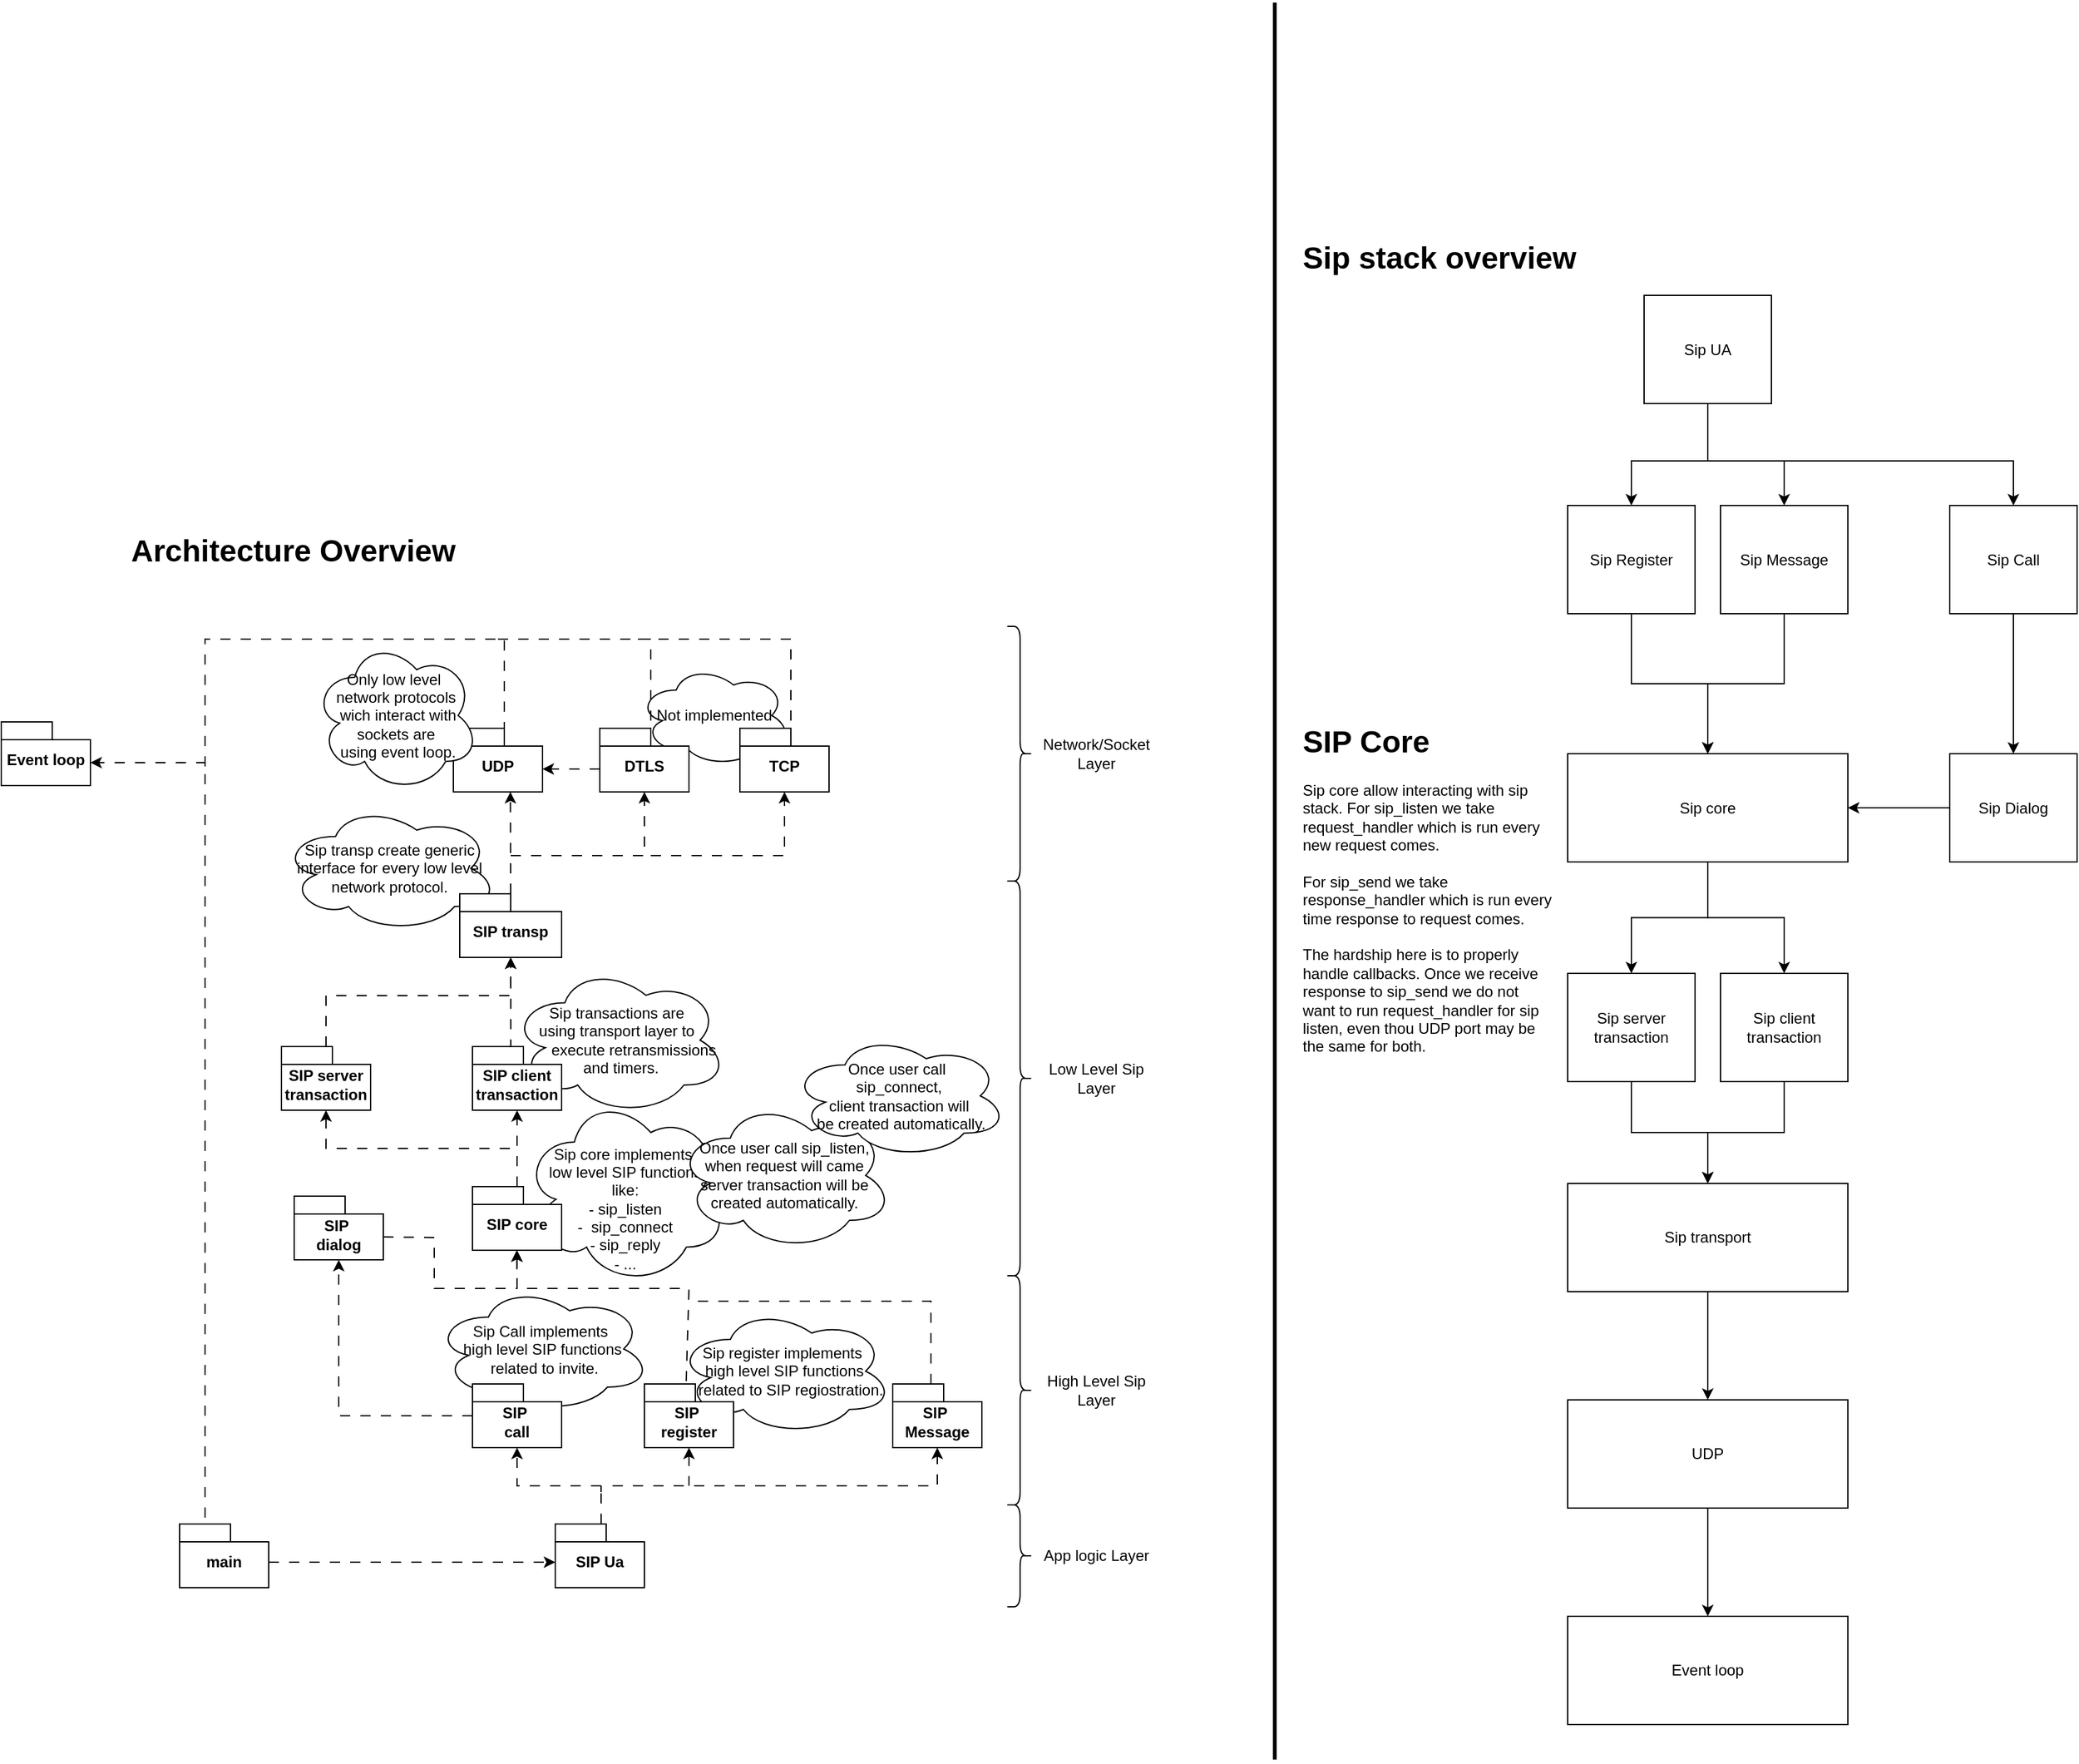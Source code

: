 <mxfile version="27.1.4" pages="3">
  <diagram id="IuXAi1eevMyLSQoJfHt3" name="Architecture overview">
    <mxGraphModel dx="1890" dy="2458" grid="1" gridSize="10" guides="1" tooltips="1" connect="1" arrows="1" fold="1" page="1" pageScale="1" pageWidth="850" pageHeight="1100" math="0" shadow="0">
      <root>
        <mxCell id="0" />
        <mxCell id="1" parent="0" />
        <mxCell id="M_k1qDdDYcXqQMeEdMVf-7" value="Sip transactions are&amp;nbsp;&lt;div&gt;using transport layer to&amp;nbsp;&lt;div&gt;&amp;nbsp; &amp;nbsp; &amp;nbsp; &amp;nbsp;execute retransmissions&lt;/div&gt;&lt;div&gt;&amp;nbsp;and timers.&lt;/div&gt;&lt;/div&gt;" style="ellipse;shape=cloud;whiteSpace=wrap;html=1;" vertex="1" parent="1">
          <mxGeometry x="80" y="196.25" width="170" height="117.5" as="geometry" />
        </mxCell>
        <mxCell id="v3j3ujz7cPLlm9doWBM3-44" value="" style="endArrow=none;html=1;rounded=0;strokeWidth=3;" parent="1" edge="1">
          <mxGeometry width="50" height="50" relative="1" as="geometry">
            <mxPoint x="680" y="820" as="sourcePoint" />
            <mxPoint x="680" y="-560" as="targetPoint" />
          </mxGeometry>
        </mxCell>
        <mxCell id="v3j3ujz7cPLlm9doWBM3-45" value="&lt;h1 style=&quot;margin-top: 0px;&quot;&gt;Sip stack overview&lt;/h1&gt;" style="text;html=1;whiteSpace=wrap;overflow=hidden;rounded=0;" parent="1" vertex="1">
          <mxGeometry x="700" y="-380" width="260" height="120" as="geometry" />
        </mxCell>
        <mxCell id="M_k1qDdDYcXqQMeEdMVf-12" value="" style="edgeStyle=orthogonalEdgeStyle;rounded=0;orthogonalLoop=1;jettySize=auto;html=1;" edge="1" parent="1" source="QLOnrKLpHwwKSTS8j1C4-2" target="QLOnrKLpHwwKSTS8j1C4-70">
          <mxGeometry relative="1" as="geometry" />
        </mxCell>
        <mxCell id="QLOnrKLpHwwKSTS8j1C4-2" value="Sip core" style="rounded=0;whiteSpace=wrap;html=1;" parent="1" vertex="1">
          <mxGeometry x="910" y="30" width="220" height="85" as="geometry" />
        </mxCell>
        <mxCell id="QLOnrKLpHwwKSTS8j1C4-7" value="" style="edgeStyle=orthogonalEdgeStyle;rounded=0;orthogonalLoop=1;jettySize=auto;html=1;" parent="1" source="QLOnrKLpHwwKSTS8j1C4-3" target="QLOnrKLpHwwKSTS8j1C4-4" edge="1">
          <mxGeometry relative="1" as="geometry" />
        </mxCell>
        <mxCell id="QLOnrKLpHwwKSTS8j1C4-3" value="Sip transport" style="rounded=0;whiteSpace=wrap;html=1;" parent="1" vertex="1">
          <mxGeometry x="910" y="367.5" width="220" height="85" as="geometry" />
        </mxCell>
        <mxCell id="QLOnrKLpHwwKSTS8j1C4-8" value="" style="edgeStyle=orthogonalEdgeStyle;rounded=0;orthogonalLoop=1;jettySize=auto;html=1;" parent="1" source="QLOnrKLpHwwKSTS8j1C4-4" target="QLOnrKLpHwwKSTS8j1C4-5" edge="1">
          <mxGeometry relative="1" as="geometry" />
        </mxCell>
        <mxCell id="QLOnrKLpHwwKSTS8j1C4-4" value="UDP" style="rounded=0;whiteSpace=wrap;html=1;" parent="1" vertex="1">
          <mxGeometry x="910" y="537.5" width="220" height="85" as="geometry" />
        </mxCell>
        <mxCell id="QLOnrKLpHwwKSTS8j1C4-5" value="Event loop" style="rounded=0;whiteSpace=wrap;html=1;" parent="1" vertex="1">
          <mxGeometry x="910" y="707.5" width="220" height="85" as="geometry" />
        </mxCell>
        <mxCell id="QLOnrKLpHwwKSTS8j1C4-14" value="" style="endArrow=none;html=1;rounded=0;dashed=1;dashPattern=8 8;strokeColor=default;align=center;verticalAlign=middle;fontFamily=Helvetica;fontSize=11;fontColor=default;labelBackgroundColor=default;startFill=0;" parent="1" edge="1">
          <mxGeometry width="50" height="50" relative="1" as="geometry">
            <mxPoint x="410" y="525" as="sourcePoint" />
            <mxPoint x="220" y="460" as="targetPoint" />
            <Array as="points">
              <mxPoint x="410" y="505" />
              <mxPoint x="410" y="460" />
            </Array>
          </mxGeometry>
        </mxCell>
        <mxCell id="QLOnrKLpHwwKSTS8j1C4-15" value="Not implemented" style="ellipse;shape=cloud;whiteSpace=wrap;html=1;" parent="1" vertex="1">
          <mxGeometry x="180" y="-40" width="120" height="80" as="geometry" />
        </mxCell>
        <mxCell id="QLOnrKLpHwwKSTS8j1C4-16" value="Sip transp create generic interface for every low level network protocol&lt;span style=&quot;background-color: transparent; color: light-dark(rgb(0, 0, 0), rgb(255, 255, 255));&quot;&gt;.&lt;/span&gt;" style="ellipse;shape=cloud;whiteSpace=wrap;html=1;" parent="1" vertex="1">
          <mxGeometry x="-100" y="70" width="170" height="100" as="geometry" />
        </mxCell>
        <mxCell id="QLOnrKLpHwwKSTS8j1C4-17" value="Sip Call implements&amp;nbsp;&lt;div&gt;high level SIP functions&lt;/div&gt;&lt;div&gt;&amp;nbsp;related to invite.&lt;/div&gt;" style="ellipse;shape=cloud;whiteSpace=wrap;html=1;" parent="1" vertex="1">
          <mxGeometry x="20" y="447.5" width="170" height="100" as="geometry" />
        </mxCell>
        <mxCell id="QLOnrKLpHwwKSTS8j1C4-18" value="&lt;div&gt;&lt;br&gt;&lt;/div&gt;&lt;div&gt;&lt;br&gt;&lt;/div&gt;Sip core implements&amp;nbsp;&lt;div&gt;low level SIP functions&lt;/div&gt;&lt;div&gt;&amp;nbsp;like:&amp;nbsp;&lt;/div&gt;&lt;div&gt;- sip_listen&lt;/div&gt;&lt;div&gt;-&amp;nbsp; sip_connect&lt;/div&gt;&lt;div&gt;- sip_reply&lt;/div&gt;&lt;div&gt;- ...&lt;/div&gt;" style="ellipse;shape=cloud;whiteSpace=wrap;html=1;" parent="1" vertex="1">
          <mxGeometry x="90" y="297.5" width="160" height="150" as="geometry" />
        </mxCell>
        <mxCell id="QLOnrKLpHwwKSTS8j1C4-19" value="TCP" style="shape=folder;fontStyle=1;spacingTop=10;tabWidth=40;tabHeight=14;tabPosition=left;html=1;whiteSpace=wrap;" parent="1" vertex="1">
          <mxGeometry x="260" y="10" width="70" height="50" as="geometry" />
        </mxCell>
        <mxCell id="QLOnrKLpHwwKSTS8j1C4-20" value="&lt;h1 style=&quot;margin-top: 0px;&quot;&gt;Architecture Overview&lt;/h1&gt;" style="text;html=1;whiteSpace=wrap;overflow=hidden;rounded=0;" parent="1" vertex="1">
          <mxGeometry x="-220" y="-150" width="260" height="120" as="geometry" />
        </mxCell>
        <mxCell id="QLOnrKLpHwwKSTS8j1C4-21" value="UDP" style="shape=folder;fontStyle=1;spacingTop=10;tabWidth=40;tabHeight=14;tabPosition=left;html=1;whiteSpace=wrap;" parent="1" vertex="1">
          <mxGeometry x="35" y="10" width="70" height="50" as="geometry" />
        </mxCell>
        <mxCell id="M_k1qDdDYcXqQMeEdMVf-3" value="" style="edgeStyle=orthogonalEdgeStyle;rounded=0;orthogonalLoop=1;jettySize=auto;html=1;dashed=1;dashPattern=8 8;strokeColor=default;align=center;verticalAlign=middle;fontFamily=Helvetica;fontSize=11;fontColor=default;labelBackgroundColor=default;endArrow=classic;" edge="1" parent="1" source="QLOnrKLpHwwKSTS8j1C4-22" target="M_k1qDdDYcXqQMeEdMVf-2">
          <mxGeometry relative="1" as="geometry" />
        </mxCell>
        <mxCell id="QLOnrKLpHwwKSTS8j1C4-22" value="SIP core" style="shape=folder;fontStyle=1;spacingTop=10;tabWidth=40;tabHeight=14;tabPosition=left;html=1;whiteSpace=wrap;" parent="1" vertex="1">
          <mxGeometry x="50" y="370" width="70" height="50" as="geometry" />
        </mxCell>
        <mxCell id="QLOnrKLpHwwKSTS8j1C4-23" value="SIP transp" style="shape=folder;fontStyle=1;spacingTop=10;tabWidth=40;tabHeight=14;tabPosition=left;html=1;whiteSpace=wrap;" parent="1" vertex="1">
          <mxGeometry x="40" y="140" width="80" height="50" as="geometry" />
        </mxCell>
        <mxCell id="QLOnrKLpHwwKSTS8j1C4-24" value="DTLS" style="shape=folder;fontStyle=1;spacingTop=10;tabWidth=40;tabHeight=14;tabPosition=left;html=1;whiteSpace=wrap;" parent="1" vertex="1">
          <mxGeometry x="150" y="10" width="70" height="50" as="geometry" />
        </mxCell>
        <mxCell id="QLOnrKLpHwwKSTS8j1C4-113" value="" style="edgeStyle=orthogonalEdgeStyle;rounded=0;orthogonalLoop=1;jettySize=auto;html=1;entryX=0.5;entryY=1;entryDx=0;entryDy=0;entryPerimeter=0;dashed=1;dashPattern=8 8;" parent="1" source="QLOnrKLpHwwKSTS8j1C4-25" target="QLOnrKLpHwwKSTS8j1C4-111" edge="1">
          <mxGeometry relative="1" as="geometry">
            <mxPoint x="-65" y="550" as="targetPoint" />
          </mxGeometry>
        </mxCell>
        <mxCell id="QLOnrKLpHwwKSTS8j1C4-25" value="SIP&amp;nbsp;&lt;div&gt;call&lt;/div&gt;" style="shape=folder;fontStyle=1;spacingTop=10;tabWidth=40;tabHeight=14;tabPosition=left;html=1;whiteSpace=wrap;" parent="1" vertex="1">
          <mxGeometry x="50" y="525" width="70" height="50" as="geometry" />
        </mxCell>
        <mxCell id="QLOnrKLpHwwKSTS8j1C4-26" value="Event loop" style="shape=folder;fontStyle=1;spacingTop=10;tabWidth=40;tabHeight=14;tabPosition=left;html=1;whiteSpace=wrap;" parent="1" vertex="1">
          <mxGeometry x="-320" y="5" width="70" height="50" as="geometry" />
        </mxCell>
        <mxCell id="QLOnrKLpHwwKSTS8j1C4-27" value="Only low level&amp;nbsp;&lt;div&gt;network protocols&lt;/div&gt;&lt;div&gt;&amp;nbsp;wich interact with sockets are&lt;/div&gt;&lt;div&gt;&amp;nbsp;using event loop.&lt;/div&gt;" style="ellipse;shape=cloud;whiteSpace=wrap;html=1;" parent="1" vertex="1">
          <mxGeometry x="-75" y="-60" width="130" height="120" as="geometry" />
        </mxCell>
        <mxCell id="QLOnrKLpHwwKSTS8j1C4-28" value="main" style="shape=folder;fontStyle=1;spacingTop=10;tabWidth=40;tabHeight=14;tabPosition=left;html=1;whiteSpace=wrap;" parent="1" vertex="1">
          <mxGeometry x="-180" y="635" width="70" height="50" as="geometry" />
        </mxCell>
        <mxCell id="QLOnrKLpHwwKSTS8j1C4-29" value="SIP Ua" style="shape=folder;fontStyle=1;spacingTop=10;tabWidth=40;tabHeight=14;tabPosition=left;html=1;whiteSpace=wrap;" parent="1" vertex="1">
          <mxGeometry x="115" y="635" width="70" height="50" as="geometry" />
        </mxCell>
        <mxCell id="QLOnrKLpHwwKSTS8j1C4-30" value="" style="endArrow=none;html=1;rounded=0;dashed=1;dashPattern=8 8;exitX=0.515;exitY=-0.002;exitDx=0;exitDy=0;exitPerimeter=0;startFill=0;" parent="1" source="QLOnrKLpHwwKSTS8j1C4-29" edge="1">
          <mxGeometry width="50" height="50" relative="1" as="geometry">
            <mxPoint x="150" y="635" as="sourcePoint" />
            <mxPoint x="151" y="600" as="targetPoint" />
            <Array as="points">
              <mxPoint x="151" y="605" />
              <mxPoint x="151" y="610" />
            </Array>
          </mxGeometry>
        </mxCell>
        <mxCell id="QLOnrKLpHwwKSTS8j1C4-31" value="" style="endArrow=classic;html=1;rounded=0;entryX=0.5;entryY=1;entryDx=0;entryDy=0;entryPerimeter=0;dashed=1;dashPattern=8 8;" parent="1" target="QLOnrKLpHwwKSTS8j1C4-25" edge="1">
          <mxGeometry width="50" height="50" relative="1" as="geometry">
            <mxPoint x="151" y="605" as="sourcePoint" />
            <mxPoint x="100.0" y="575" as="targetPoint" />
            <Array as="points">
              <mxPoint x="151.0" y="605" />
              <mxPoint x="85" y="605" />
            </Array>
          </mxGeometry>
        </mxCell>
        <mxCell id="QLOnrKLpHwwKSTS8j1C4-34" value="" style="endArrow=classic;html=1;rounded=0;entryX=0;entryY=0;entryDx=70;entryDy=32;entryPerimeter=0;dashed=1;dashPattern=8 8;strokeColor=default;align=center;verticalAlign=middle;fontFamily=Helvetica;fontSize=11;fontColor=default;labelBackgroundColor=default;" parent="1" edge="1">
          <mxGeometry width="50" height="50" relative="1" as="geometry">
            <mxPoint x="-160" y="630" as="sourcePoint" />
            <mxPoint x="-250" y="37" as="targetPoint" />
            <Array as="points">
              <mxPoint x="-160" y="37" />
            </Array>
          </mxGeometry>
        </mxCell>
        <mxCell id="QLOnrKLpHwwKSTS8j1C4-36" value="" style="endArrow=classic;html=1;rounded=0;entryX=0.568;entryY=1.008;entryDx=0;entryDy=0;entryPerimeter=0;dashed=1;dashPattern=8 8;strokeColor=default;align=center;verticalAlign=middle;fontFamily=Helvetica;fontSize=11;fontColor=default;labelBackgroundColor=default;exitX=0;exitY=0;exitDx=40;exitDy=0;exitPerimeter=0;" parent="1" edge="1" source="QLOnrKLpHwwKSTS8j1C4-23">
          <mxGeometry width="50" height="50" relative="1" as="geometry">
            <mxPoint x="80" y="160" as="sourcePoint" />
            <mxPoint x="79.76" y="60" as="targetPoint" />
          </mxGeometry>
        </mxCell>
        <mxCell id="QLOnrKLpHwwKSTS8j1C4-37" value="" style="endArrow=classic;html=1;rounded=0;entryX=0.5;entryY=1;entryDx=0;entryDy=0;entryPerimeter=0;dashed=1;dashPattern=8 8;strokeColor=default;align=center;verticalAlign=middle;fontFamily=Helvetica;fontSize=11;fontColor=default;labelBackgroundColor=default;" parent="1" target="QLOnrKLpHwwKSTS8j1C4-24" edge="1">
          <mxGeometry width="50" height="50" relative="1" as="geometry">
            <mxPoint x="80" y="110" as="sourcePoint" />
            <mxPoint x="130" y="60" as="targetPoint" />
            <Array as="points">
              <mxPoint x="185" y="110" />
            </Array>
          </mxGeometry>
        </mxCell>
        <mxCell id="QLOnrKLpHwwKSTS8j1C4-38" value="" style="endArrow=classic;html=1;rounded=0;entryX=0.5;entryY=1;entryDx=0;entryDy=0;entryPerimeter=0;dashed=1;dashPattern=8 8;strokeColor=default;align=center;verticalAlign=middle;fontFamily=Helvetica;fontSize=11;fontColor=default;labelBackgroundColor=default;" parent="1" edge="1">
          <mxGeometry width="50" height="50" relative="1" as="geometry">
            <mxPoint x="190" y="110" as="sourcePoint" />
            <mxPoint x="295" y="60" as="targetPoint" />
            <Array as="points">
              <mxPoint x="295" y="110" />
            </Array>
          </mxGeometry>
        </mxCell>
        <mxCell id="QLOnrKLpHwwKSTS8j1C4-39" value="" style="endArrow=none;html=1;rounded=0;entryX=0;entryY=0;entryDx=40;entryDy=0;entryPerimeter=0;dashed=1;dashPattern=8 8;strokeColor=default;align=center;verticalAlign=middle;fontFamily=Helvetica;fontSize=11;fontColor=default;labelBackgroundColor=default;startFill=0;" parent="1" target="QLOnrKLpHwwKSTS8j1C4-21" edge="1">
          <mxGeometry width="50" height="50" relative="1" as="geometry">
            <mxPoint x="-160" y="40" as="sourcePoint" />
            <mxPoint x="-110" y="430" as="targetPoint" />
            <Array as="points">
              <mxPoint x="-160" y="-60" />
              <mxPoint x="75" y="-60" />
            </Array>
          </mxGeometry>
        </mxCell>
        <mxCell id="QLOnrKLpHwwKSTS8j1C4-40" value="" style="endArrow=none;html=1;rounded=0;entryX=0;entryY=0;entryDx=40;entryDy=0;entryPerimeter=0;dashed=1;dashPattern=8 8;strokeColor=default;align=center;verticalAlign=middle;fontFamily=Helvetica;fontSize=11;fontColor=default;labelBackgroundColor=default;startFill=0;" parent="1" target="QLOnrKLpHwwKSTS8j1C4-24" edge="1">
          <mxGeometry width="50" height="50" relative="1" as="geometry">
            <mxPoint x="70" y="-60" as="sourcePoint" />
            <mxPoint x="160" as="targetPoint" />
            <Array as="points">
              <mxPoint x="190" y="-60" />
            </Array>
          </mxGeometry>
        </mxCell>
        <mxCell id="QLOnrKLpHwwKSTS8j1C4-41" value="" style="endArrow=none;html=1;rounded=0;entryX=0;entryY=0;entryDx=40;entryDy=0;entryPerimeter=0;dashed=1;dashPattern=8 8;strokeColor=default;align=center;verticalAlign=middle;fontFamily=Helvetica;fontSize=11;fontColor=default;labelBackgroundColor=default;startFill=0;" parent="1" edge="1">
          <mxGeometry width="50" height="50" relative="1" as="geometry">
            <mxPoint x="180" y="-60" as="sourcePoint" />
            <mxPoint x="300" y="10" as="targetPoint" />
            <Array as="points">
              <mxPoint x="300" y="-60" />
            </Array>
          </mxGeometry>
        </mxCell>
        <mxCell id="QLOnrKLpHwwKSTS8j1C4-42" value="" style="endArrow=classic;html=1;rounded=0;dashed=1;dashPattern=8 8;strokeColor=default;align=center;verticalAlign=middle;fontFamily=Helvetica;fontSize=11;fontColor=default;labelBackgroundColor=default;" parent="1" edge="1">
          <mxGeometry width="50" height="50" relative="1" as="geometry">
            <mxPoint x="-110" y="665" as="sourcePoint" />
            <mxPoint x="115" y="665" as="targetPoint" />
          </mxGeometry>
        </mxCell>
        <mxCell id="QLOnrKLpHwwKSTS8j1C4-43" value="" style="endArrow=classic;html=1;rounded=0;entryX=0;entryY=0;entryDx=70;entryDy=32;entryPerimeter=0;exitX=0;exitY=0;exitDx=0;exitDy=32;exitPerimeter=0;dashed=1;dashPattern=8 8;strokeColor=default;align=center;verticalAlign=middle;fontFamily=Helvetica;fontSize=11;fontColor=default;labelBackgroundColor=default;" parent="1" source="QLOnrKLpHwwKSTS8j1C4-24" target="QLOnrKLpHwwKSTS8j1C4-21" edge="1">
          <mxGeometry width="50" height="50" relative="1" as="geometry">
            <mxPoint x="150" y="40" as="sourcePoint" />
            <mxPoint x="200" y="-10" as="targetPoint" />
          </mxGeometry>
        </mxCell>
        <mxCell id="QLOnrKLpHwwKSTS8j1C4-52" value="SIP&amp;nbsp;&lt;div&gt;Message&lt;/div&gt;" style="shape=folder;fontStyle=1;spacingTop=10;tabWidth=40;tabHeight=14;tabPosition=left;html=1;whiteSpace=wrap;" parent="1" vertex="1">
          <mxGeometry x="380" y="525" width="70" height="50" as="geometry" />
        </mxCell>
        <mxCell id="QLOnrKLpHwwKSTS8j1C4-53" value="" style="endArrow=classic;html=1;rounded=0;entryX=0.5;entryY=1;entryDx=0;entryDy=0;entryPerimeter=0;dashed=1;dashPattern=8 8;" parent="1" target="QLOnrKLpHwwKSTS8j1C4-52" edge="1">
          <mxGeometry width="50" height="50" relative="1" as="geometry">
            <mxPoint x="160" y="605" as="sourcePoint" />
            <mxPoint x="200" y="575" as="targetPoint" />
            <Array as="points">
              <mxPoint x="415" y="605" />
            </Array>
          </mxGeometry>
        </mxCell>
        <mxCell id="QLOnrKLpHwwKSTS8j1C4-54" value="Sip register implements&amp;nbsp;&lt;div&gt;high level SIP functions&lt;/div&gt;&lt;div&gt;&amp;nbsp; &amp;nbsp;related to SIP regiostration.&lt;/div&gt;" style="ellipse;shape=cloud;whiteSpace=wrap;html=1;" parent="1" vertex="1">
          <mxGeometry x="210" y="465" width="170" height="100" as="geometry" />
        </mxCell>
        <mxCell id="QLOnrKLpHwwKSTS8j1C4-114" value="" style="edgeStyle=orthogonalEdgeStyle;rounded=0;orthogonalLoop=1;jettySize=auto;html=1;endArrow=none;startFill=1;dashed=1;dashPattern=8 8;startArrow=classic;" parent="1" source="QLOnrKLpHwwKSTS8j1C4-55" edge="1">
          <mxGeometry relative="1" as="geometry">
            <mxPoint x="220" y="605" as="targetPoint" />
          </mxGeometry>
        </mxCell>
        <mxCell id="QLOnrKLpHwwKSTS8j1C4-55" value="SIP&amp;nbsp;&lt;div&gt;register&lt;/div&gt;" style="shape=folder;fontStyle=1;spacingTop=10;tabWidth=40;tabHeight=14;tabPosition=left;html=1;whiteSpace=wrap;" parent="1" vertex="1">
          <mxGeometry x="185" y="525" width="70" height="50" as="geometry" />
        </mxCell>
        <mxCell id="QLOnrKLpHwwKSTS8j1C4-60" value="" style="endArrow=classic;html=1;rounded=0;dashed=1;dashPattern=8 8;strokeColor=default;align=center;verticalAlign=middle;fontFamily=Helvetica;fontSize=11;fontColor=default;labelBackgroundColor=default;exitX=0.469;exitY=-0.044;exitDx=0;exitDy=0;exitPerimeter=0;entryX=0.5;entryY=1;entryDx=0;entryDy=0;entryPerimeter=0;" parent="1" source="QLOnrKLpHwwKSTS8j1C4-55" target="QLOnrKLpHwwKSTS8j1C4-22" edge="1">
          <mxGeometry width="50" height="50" relative="1" as="geometry">
            <mxPoint x="204.71" y="499" as="sourcePoint" />
            <mxPoint x="217.81" y="419.35" as="targetPoint" />
            <Array as="points">
              <mxPoint x="220" y="450" />
              <mxPoint x="85" y="450" />
            </Array>
          </mxGeometry>
        </mxCell>
        <mxCell id="QLOnrKLpHwwKSTS8j1C4-63" value="" style="endArrow=classic;html=1;rounded=0;dashed=1;dashPattern=8 8;strokeColor=default;align=center;verticalAlign=middle;fontFamily=Helvetica;fontSize=11;fontColor=default;labelBackgroundColor=default;exitX=0;exitY=0;exitDx=70;exitDy=32;exitPerimeter=0;entryX=0.431;entryY=1.016;entryDx=0;entryDy=0;entryPerimeter=0;" parent="1" source="QLOnrKLpHwwKSTS8j1C4-111" edge="1">
          <mxGeometry width="50" height="50" relative="1" as="geometry">
            <mxPoint x="84.76" y="524" as="sourcePoint" />
            <mxPoint x="84.76" y="420" as="targetPoint" />
            <Array as="points">
              <mxPoint x="20" y="410" />
              <mxPoint x="20" y="450" />
              <mxPoint x="85" y="450" />
            </Array>
          </mxGeometry>
        </mxCell>
        <mxCell id="QLOnrKLpHwwKSTS8j1C4-64" value="" style="group" parent="1" vertex="1" connectable="0">
          <mxGeometry x="470" y="-70" width="120" height="200" as="geometry" />
        </mxCell>
        <mxCell id="QLOnrKLpHwwKSTS8j1C4-44" value="" style="shape=curlyBracket;whiteSpace=wrap;html=1;rounded=1;flipH=1;labelPosition=right;verticalLabelPosition=middle;align=left;verticalAlign=middle;" parent="QLOnrKLpHwwKSTS8j1C4-64" vertex="1">
          <mxGeometry width="20" height="200" as="geometry" />
        </mxCell>
        <mxCell id="QLOnrKLpHwwKSTS8j1C4-45" value="Network/Socket Layer" style="text;html=1;align=center;verticalAlign=middle;whiteSpace=wrap;rounded=0;" parent="QLOnrKLpHwwKSTS8j1C4-64" vertex="1">
          <mxGeometry x="20" y="85" width="100" height="30" as="geometry" />
        </mxCell>
        <mxCell id="QLOnrKLpHwwKSTS8j1C4-65" value="" style="group" parent="1" vertex="1" connectable="0">
          <mxGeometry x="470" y="130" width="120" height="310" as="geometry" />
        </mxCell>
        <mxCell id="QLOnrKLpHwwKSTS8j1C4-46" value="" style="shape=curlyBracket;whiteSpace=wrap;html=1;rounded=1;flipH=1;labelPosition=right;verticalLabelPosition=middle;align=left;verticalAlign=middle;" parent="QLOnrKLpHwwKSTS8j1C4-65" vertex="1">
          <mxGeometry width="20" height="310" as="geometry" />
        </mxCell>
        <mxCell id="QLOnrKLpHwwKSTS8j1C4-47" value="Low Level Sip Layer" style="text;html=1;align=center;verticalAlign=middle;whiteSpace=wrap;rounded=0;" parent="QLOnrKLpHwwKSTS8j1C4-65" vertex="1">
          <mxGeometry x="20" y="136.4" width="100" height="37.2" as="geometry" />
        </mxCell>
        <mxCell id="QLOnrKLpHwwKSTS8j1C4-66" value="" style="group" parent="1" vertex="1" connectable="0">
          <mxGeometry x="470" y="440" width="120" height="180" as="geometry" />
        </mxCell>
        <mxCell id="QLOnrKLpHwwKSTS8j1C4-48" value="" style="shape=curlyBracket;whiteSpace=wrap;html=1;rounded=1;flipH=1;labelPosition=right;verticalLabelPosition=middle;align=left;verticalAlign=middle;" parent="QLOnrKLpHwwKSTS8j1C4-66" vertex="1">
          <mxGeometry width="20" height="180" as="geometry" />
        </mxCell>
        <mxCell id="QLOnrKLpHwwKSTS8j1C4-49" value="High Level Sip Layer" style="text;html=1;align=center;verticalAlign=middle;whiteSpace=wrap;rounded=0;" parent="QLOnrKLpHwwKSTS8j1C4-66" vertex="1">
          <mxGeometry x="20" y="72" width="100" height="36" as="geometry" />
        </mxCell>
        <mxCell id="QLOnrKLpHwwKSTS8j1C4-67" value="" style="group" parent="1" vertex="1" connectable="0">
          <mxGeometry x="470" y="620" width="120" height="80" as="geometry" />
        </mxCell>
        <mxCell id="QLOnrKLpHwwKSTS8j1C4-50" value="" style="shape=curlyBracket;whiteSpace=wrap;html=1;rounded=1;flipH=1;labelPosition=right;verticalLabelPosition=middle;align=left;verticalAlign=middle;" parent="QLOnrKLpHwwKSTS8j1C4-67" vertex="1">
          <mxGeometry width="20" height="80" as="geometry" />
        </mxCell>
        <mxCell id="QLOnrKLpHwwKSTS8j1C4-51" value="App logic Layer" style="text;html=1;align=center;verticalAlign=middle;whiteSpace=wrap;rounded=0;" parent="QLOnrKLpHwwKSTS8j1C4-67" vertex="1">
          <mxGeometry x="20" y="25" width="100" height="30" as="geometry" />
        </mxCell>
        <mxCell id="M_k1qDdDYcXqQMeEdMVf-13" value="" style="edgeStyle=orthogonalEdgeStyle;rounded=0;orthogonalLoop=1;jettySize=auto;html=1;" edge="1" parent="1" source="QLOnrKLpHwwKSTS8j1C4-69" target="QLOnrKLpHwwKSTS8j1C4-3">
          <mxGeometry relative="1" as="geometry" />
        </mxCell>
        <mxCell id="M_k1qDdDYcXqQMeEdMVf-15" value="" style="edgeStyle=orthogonalEdgeStyle;rounded=0;orthogonalLoop=1;jettySize=auto;html=1;endArrow=none;startFill=1;startArrow=classic;" edge="1" parent="1" source="QLOnrKLpHwwKSTS8j1C4-69" target="QLOnrKLpHwwKSTS8j1C4-2">
          <mxGeometry relative="1" as="geometry" />
        </mxCell>
        <mxCell id="QLOnrKLpHwwKSTS8j1C4-69" value="Sip server transaction" style="rounded=0;whiteSpace=wrap;html=1;" parent="1" vertex="1">
          <mxGeometry x="910" y="202.5" width="100" height="85" as="geometry" />
        </mxCell>
        <mxCell id="M_k1qDdDYcXqQMeEdMVf-14" value="" style="edgeStyle=orthogonalEdgeStyle;rounded=0;orthogonalLoop=1;jettySize=auto;html=1;" edge="1" parent="1" source="QLOnrKLpHwwKSTS8j1C4-70" target="QLOnrKLpHwwKSTS8j1C4-3">
          <mxGeometry relative="1" as="geometry" />
        </mxCell>
        <mxCell id="QLOnrKLpHwwKSTS8j1C4-70" value="Sip client transaction" style="rounded=0;whiteSpace=wrap;html=1;" parent="1" vertex="1">
          <mxGeometry x="1030" y="202.5" width="100" height="85" as="geometry" />
        </mxCell>
        <mxCell id="M_k1qDdDYcXqQMeEdMVf-17" value="" style="edgeStyle=orthogonalEdgeStyle;rounded=0;orthogonalLoop=1;jettySize=auto;html=1;" edge="1" parent="1" source="QLOnrKLpHwwKSTS8j1C4-73" target="QLOnrKLpHwwKSTS8j1C4-2">
          <mxGeometry relative="1" as="geometry" />
        </mxCell>
        <mxCell id="QLOnrKLpHwwKSTS8j1C4-73" value="Sip Dialog" style="rounded=0;whiteSpace=wrap;html=1;" parent="1" vertex="1">
          <mxGeometry x="1210" y="30" width="100" height="85" as="geometry" />
        </mxCell>
        <mxCell id="M_k1qDdDYcXqQMeEdMVf-11" value="" style="edgeStyle=orthogonalEdgeStyle;rounded=0;orthogonalLoop=1;jettySize=auto;html=1;" edge="1" parent="1" source="QLOnrKLpHwwKSTS8j1C4-81" target="QLOnrKLpHwwKSTS8j1C4-2">
          <mxGeometry relative="1" as="geometry" />
        </mxCell>
        <mxCell id="M_k1qDdDYcXqQMeEdMVf-19" value="" style="edgeStyle=orthogonalEdgeStyle;rounded=0;orthogonalLoop=1;jettySize=auto;html=1;startArrow=classic;startFill=1;endArrow=none;" edge="1" parent="1" source="QLOnrKLpHwwKSTS8j1C4-81" target="QLOnrKLpHwwKSTS8j1C4-93">
          <mxGeometry relative="1" as="geometry">
            <Array as="points">
              <mxPoint x="960" y="-200" />
              <mxPoint x="1020" y="-200" />
            </Array>
          </mxGeometry>
        </mxCell>
        <mxCell id="QLOnrKLpHwwKSTS8j1C4-81" value="Sip Register" style="rounded=0;whiteSpace=wrap;html=1;" parent="1" vertex="1">
          <mxGeometry x="910" y="-165" width="100" height="85" as="geometry" />
        </mxCell>
        <mxCell id="M_k1qDdDYcXqQMeEdMVf-10" value="" style="edgeStyle=orthogonalEdgeStyle;rounded=0;orthogonalLoop=1;jettySize=auto;html=1;" edge="1" parent="1" source="QLOnrKLpHwwKSTS8j1C4-82" target="QLOnrKLpHwwKSTS8j1C4-2">
          <mxGeometry relative="1" as="geometry" />
        </mxCell>
        <mxCell id="QLOnrKLpHwwKSTS8j1C4-82" value="Sip Message" style="rounded=0;whiteSpace=wrap;html=1;" parent="1" vertex="1">
          <mxGeometry x="1030" y="-165" width="100" height="85" as="geometry" />
        </mxCell>
        <mxCell id="M_k1qDdDYcXqQMeEdMVf-18" value="" style="edgeStyle=orthogonalEdgeStyle;rounded=0;orthogonalLoop=1;jettySize=auto;html=1;" edge="1" parent="1" source="QLOnrKLpHwwKSTS8j1C4-93" target="QLOnrKLpHwwKSTS8j1C4-82">
          <mxGeometry relative="1" as="geometry">
            <Array as="points">
              <mxPoint x="1020" y="-200" />
              <mxPoint x="1080" y="-200" />
            </Array>
          </mxGeometry>
        </mxCell>
        <mxCell id="QLOnrKLpHwwKSTS8j1C4-93" value="Sip UA" style="rounded=0;whiteSpace=wrap;html=1;" parent="1" vertex="1">
          <mxGeometry x="970" y="-330" width="100" height="85" as="geometry" />
        </mxCell>
        <mxCell id="M_k1qDdDYcXqQMeEdMVf-16" value="" style="edgeStyle=orthogonalEdgeStyle;rounded=0;orthogonalLoop=1;jettySize=auto;html=1;" edge="1" parent="1" source="QLOnrKLpHwwKSTS8j1C4-104" target="QLOnrKLpHwwKSTS8j1C4-73">
          <mxGeometry relative="1" as="geometry" />
        </mxCell>
        <mxCell id="QLOnrKLpHwwKSTS8j1C4-104" value="Sip Call" style="rounded=0;whiteSpace=wrap;html=1;" parent="1" vertex="1">
          <mxGeometry x="1210" y="-165" width="100" height="85" as="geometry" />
        </mxCell>
        <mxCell id="QLOnrKLpHwwKSTS8j1C4-111" value="SIP&amp;nbsp;&lt;div&gt;dialog&lt;/div&gt;" style="shape=folder;fontStyle=1;spacingTop=10;tabWidth=40;tabHeight=14;tabPosition=left;html=1;whiteSpace=wrap;" parent="1" vertex="1">
          <mxGeometry x="-90" y="377.5" width="70" height="50" as="geometry" />
        </mxCell>
        <mxCell id="M_k1qDdDYcXqQMeEdMVf-4" value="" style="edgeStyle=orthogonalEdgeStyle;rounded=0;orthogonalLoop=1;jettySize=auto;html=1;endArrow=none;startFill=1;startArrow=classic;dashed=1;dashPattern=8 8;strokeColor=default;align=center;verticalAlign=middle;fontFamily=Helvetica;fontSize=11;fontColor=default;labelBackgroundColor=default;" edge="1" parent="1" source="M_k1qDdDYcXqQMeEdMVf-1">
          <mxGeometry relative="1" as="geometry">
            <mxPoint x="85" y="340" as="targetPoint" />
            <Array as="points">
              <mxPoint x="-65" y="340" />
              <mxPoint x="85" y="340" />
            </Array>
          </mxGeometry>
        </mxCell>
        <mxCell id="M_k1qDdDYcXqQMeEdMVf-5" value="" style="edgeStyle=orthogonalEdgeStyle;rounded=0;orthogonalLoop=1;jettySize=auto;html=1;entryX=0.5;entryY=1;entryDx=0;entryDy=0;entryPerimeter=0;dashed=1;dashPattern=8 8;strokeColor=default;align=center;verticalAlign=middle;fontFamily=Helvetica;fontSize=11;fontColor=default;labelBackgroundColor=default;endArrow=classic;" edge="1" parent="1" source="M_k1qDdDYcXqQMeEdMVf-1" target="QLOnrKLpHwwKSTS8j1C4-23">
          <mxGeometry relative="1" as="geometry">
            <Array as="points">
              <mxPoint x="-65" y="220" />
              <mxPoint x="80" y="220" />
            </Array>
          </mxGeometry>
        </mxCell>
        <mxCell id="M_k1qDdDYcXqQMeEdMVf-1" value="SIP server&lt;div&gt;transaction&lt;/div&gt;" style="shape=folder;fontStyle=1;spacingTop=10;tabWidth=40;tabHeight=14;tabPosition=left;html=1;whiteSpace=wrap;" vertex="1" parent="1">
          <mxGeometry x="-100" y="260" width="70" height="50" as="geometry" />
        </mxCell>
        <mxCell id="M_k1qDdDYcXqQMeEdMVf-6" value="" style="edgeStyle=orthogonalEdgeStyle;rounded=0;orthogonalLoop=1;jettySize=auto;html=1;exitX=0.43;exitY=0.048;exitDx=0;exitDy=0;exitPerimeter=0;dashed=1;dashPattern=8 8;strokeColor=default;align=center;verticalAlign=middle;fontFamily=Helvetica;fontSize=11;fontColor=default;labelBackgroundColor=default;endArrow=classic;" edge="1" parent="1" source="M_k1qDdDYcXqQMeEdMVf-2" target="QLOnrKLpHwwKSTS8j1C4-23">
          <mxGeometry relative="1" as="geometry" />
        </mxCell>
        <mxCell id="M_k1qDdDYcXqQMeEdMVf-2" value="SIP client&lt;div&gt;transaction&lt;/div&gt;" style="shape=folder;fontStyle=1;spacingTop=10;tabWidth=40;tabHeight=14;tabPosition=left;html=1;whiteSpace=wrap;" vertex="1" parent="1">
          <mxGeometry x="50" y="260" width="70" height="50" as="geometry" />
        </mxCell>
        <mxCell id="M_k1qDdDYcXqQMeEdMVf-8" value="Once user call&amp;nbsp;&lt;span style=&quot;background-color: transparent; color: light-dark(rgb(0, 0, 0), rgb(255, 255, 255));&quot;&gt;sip_listen,&lt;/span&gt;&lt;div&gt;when request will came&lt;/div&gt;&lt;div&gt;server transaction will be created automatically.&lt;/div&gt;" style="ellipse;shape=cloud;whiteSpace=wrap;html=1;" vertex="1" parent="1">
          <mxGeometry x="210" y="302.5" width="170" height="117.5" as="geometry" />
        </mxCell>
        <mxCell id="M_k1qDdDYcXqQMeEdMVf-9" value="Once user call&amp;nbsp;&lt;div&gt;&lt;span style=&quot;background-color: transparent; color: light-dark(rgb(0, 0, 0), rgb(255, 255, 255));&quot;&gt;sip_connect,&lt;/span&gt;&lt;div&gt;&lt;span style=&quot;background-color: transparent; color: light-dark(rgb(0, 0, 0), rgb(255, 255, 255));&quot;&gt;client transaction will&lt;/span&gt;&lt;/div&gt;&lt;div&gt;&lt;span style=&quot;background-color: transparent; color: light-dark(rgb(0, 0, 0), rgb(255, 255, 255));&quot;&gt;&amp;nbsp;be created automatically.&lt;/span&gt;&lt;/div&gt;&lt;/div&gt;" style="ellipse;shape=cloud;whiteSpace=wrap;html=1;" vertex="1" parent="1">
          <mxGeometry x="300" y="250" width="170" height="97.5" as="geometry" />
        </mxCell>
        <mxCell id="M_k1qDdDYcXqQMeEdMVf-22" value="" style="endArrow=none;html=1;rounded=0;exitX=0.5;exitY=0;exitDx=0;exitDy=0;entryX=0.5;entryY=1;entryDx=0;entryDy=0;startFill=1;startArrow=classic;" edge="1" parent="1" source="QLOnrKLpHwwKSTS8j1C4-104" target="QLOnrKLpHwwKSTS8j1C4-93">
          <mxGeometry width="50" height="50" relative="1" as="geometry">
            <mxPoint x="1260" y="-190" as="sourcePoint" />
            <mxPoint x="1310" y="-240" as="targetPoint" />
            <Array as="points">
              <mxPoint x="1260" y="-200" />
              <mxPoint x="1080" y="-200" />
              <mxPoint x="1020" y="-200" />
            </Array>
          </mxGeometry>
        </mxCell>
        <mxCell id="M_k1qDdDYcXqQMeEdMVf-24" value="&lt;h1 style=&quot;margin-top: 0px;&quot;&gt;SIP Core&lt;/h1&gt;&lt;div&gt;Sip core allow interacting with sip stack. For sip_listen we take request_handler which is run every new request comes.&lt;/div&gt;&lt;div&gt;&lt;br&gt;&lt;/div&gt;&lt;div&gt;For sip_send we take response_handler which is run every time response to request comes.&lt;/div&gt;&lt;div&gt;&lt;br&gt;&lt;/div&gt;&lt;div&gt;The hardship here is to properly handle callbacks. Once we receive response to sip_send we do not want to run request_handler for sip listen, even thou UDP port may be the same for both.&lt;/div&gt;&lt;div&gt;&lt;br&gt;&lt;/div&gt;" style="text;html=1;whiteSpace=wrap;overflow=hidden;rounded=0;" vertex="1" parent="1">
          <mxGeometry x="700" width="200" height="294" as="geometry" />
        </mxCell>
      </root>
    </mxGraphModel>
  </diagram>
  <diagram name="Event loop" id="DYS4X43bdyaeCCeUCE0n">
    <mxGraphModel dx="1248" dy="2730" grid="1" gridSize="10" guides="1" tooltips="1" connect="1" arrows="1" fold="1" page="1" pageScale="1" pageWidth="850" pageHeight="1100" math="0" shadow="0">
      <root>
        <mxCell id="0" />
        <mxCell id="1" parent="0" />
        <mxCell id="8oikypdOr_yC_xlXZbeG-5" value="" style="endArrow=classic;html=1;rounded=0;curved=1;" parent="1" edge="1">
          <mxGeometry width="50" height="50" relative="1" as="geometry">
            <mxPoint x="150" y="-70" as="sourcePoint" />
            <mxPoint x="170" y="30" as="targetPoint" />
            <Array as="points">
              <mxPoint x="170" y="-10" />
              <mxPoint x="210" y="40" />
              <mxPoint x="360" y="50" />
              <mxPoint x="420" y="-10" />
              <mxPoint x="440" y="-100" />
              <mxPoint x="380" y="-180" />
              <mxPoint x="210" y="-170" />
              <mxPoint x="90" y="-110" />
            </Array>
          </mxGeometry>
        </mxCell>
        <mxCell id="8oikypdOr_yC_xlXZbeG-6" value="&lt;font style=&quot;font-size: 26px;&quot;&gt;Event Loop&lt;/font&gt;" style="text;html=1;align=center;verticalAlign=middle;whiteSpace=wrap;rounded=0;" parent="1" vertex="1">
          <mxGeometry x="170" y="-110" width="200" height="60" as="geometry" />
        </mxCell>
        <mxCell id="8oikypdOr_yC_xlXZbeG-7" value="&lt;h1 style=&quot;margin-top: 0px;&quot;&gt;Main axis of the project is Event Loop.&lt;/h1&gt;&lt;p&gt;&lt;br&gt;&lt;/p&gt;" style="text;html=1;whiteSpace=wrap;overflow=hidden;rounded=0;" parent="1" vertex="1">
          <mxGeometry x="40" y="-310" width="180" height="100" as="geometry" />
        </mxCell>
        <mxCell id="8oikypdOr_yC_xlXZbeG-9" value="TimerEvent" style="swimlane;fontStyle=0;childLayout=stackLayout;horizontal=1;startSize=30;horizontalStack=0;resizeParent=1;resizeParentMax=0;resizeLast=0;collapsible=1;marginBottom=0;whiteSpace=wrap;html=1;" parent="1" vertex="1">
          <mxGeometry x="100" y="80" width="140" height="110" as="geometry" />
        </mxCell>
        <mxCell id="8oikypdOr_yC_xlXZbeG-10" value="Allow interacting with Ua from the same machine" style="text;strokeColor=none;fillColor=none;align=left;verticalAlign=middle;spacingLeft=4;spacingRight=4;overflow=hidden;points=[[0,0.5],[1,0.5]];portConstraint=eastwest;rotatable=0;whiteSpace=wrap;html=1;" parent="8oikypdOr_yC_xlXZbeG-9" vertex="1">
          <mxGeometry y="30" width="140" height="50" as="geometry" />
        </mxCell>
        <mxCell id="8oikypdOr_yC_xlXZbeG-11" value="Uses linux timerfd" style="text;strokeColor=none;fillColor=none;align=left;verticalAlign=middle;spacingLeft=4;spacingRight=4;overflow=hidden;points=[[0,0.5],[1,0.5]];portConstraint=eastwest;rotatable=0;whiteSpace=wrap;html=1;" parent="8oikypdOr_yC_xlXZbeG-9" vertex="1">
          <mxGeometry y="80" width="140" height="30" as="geometry" />
        </mxCell>
        <mxCell id="8oikypdOr_yC_xlXZbeG-17" value="SocketEvent" style="swimlane;fontStyle=0;childLayout=stackLayout;horizontal=1;startSize=30;horizontalStack=0;resizeParent=1;resizeParentMax=0;resizeLast=0;collapsible=1;marginBottom=0;whiteSpace=wrap;html=1;" parent="1" vertex="1">
          <mxGeometry x="400" y="80" width="140" height="110" as="geometry" />
        </mxCell>
        <mxCell id="8oikypdOr_yC_xlXZbeG-18" value="Allow interacting with Ua from another machine" style="text;strokeColor=none;fillColor=none;align=left;verticalAlign=middle;spacingLeft=4;spacingRight=4;overflow=hidden;points=[[0,0.5],[1,0.5]];portConstraint=eastwest;rotatable=0;whiteSpace=wrap;html=1;" parent="8oikypdOr_yC_xlXZbeG-17" vertex="1">
          <mxGeometry y="30" width="140" height="50" as="geometry" />
        </mxCell>
        <mxCell id="8oikypdOr_yC_xlXZbeG-19" value="Uses bsd sockets" style="text;strokeColor=none;fillColor=none;align=left;verticalAlign=middle;spacingLeft=4;spacingRight=4;overflow=hidden;points=[[0,0.5],[1,0.5]];portConstraint=eastwest;rotatable=0;whiteSpace=wrap;html=1;" parent="8oikypdOr_yC_xlXZbeG-17" vertex="1">
          <mxGeometry y="80" width="140" height="30" as="geometry" />
        </mxCell>
        <mxCell id="8oikypdOr_yC_xlXZbeG-22" value="" style="endArrow=none;html=1;rounded=0;" parent="1" edge="1">
          <mxGeometry width="50" height="50" relative="1" as="geometry">
            <mxPoint x="30" y="220" as="sourcePoint" />
            <mxPoint x="590" y="220" as="targetPoint" />
          </mxGeometry>
        </mxCell>
        <mxCell id="awC3xR5aF0oG_H9M2n87-1" value="Receive data from another machine" style="text;html=1;align=center;verticalAlign=middle;whiteSpace=wrap;rounded=0;fontSize=17;" parent="1" vertex="1">
          <mxGeometry x="30" y="230" width="140" height="30" as="geometry" />
        </mxCell>
        <mxCell id="awC3xR5aF0oG_H9M2n87-9" value="" style="edgeStyle=orthogonalEdgeStyle;rounded=0;orthogonalLoop=1;jettySize=auto;html=1;" parent="1" source="awC3xR5aF0oG_H9M2n87-4" target="awC3xR5aF0oG_H9M2n87-5" edge="1">
          <mxGeometry relative="1" as="geometry" />
        </mxCell>
        <mxCell id="awC3xR5aF0oG_H9M2n87-4" value="Other machine wants to send us data" style="ellipse;whiteSpace=wrap;html=1;" parent="1" vertex="1">
          <mxGeometry x="220" y="270" width="120" height="80" as="geometry" />
        </mxCell>
        <mxCell id="awC3xR5aF0oG_H9M2n87-10" value="" style="edgeStyle=orthogonalEdgeStyle;rounded=0;orthogonalLoop=1;jettySize=auto;html=1;" parent="1" source="awC3xR5aF0oG_H9M2n87-5" target="awC3xR5aF0oG_H9M2n87-7" edge="1">
          <mxGeometry relative="1" as="geometry" />
        </mxCell>
        <mxCell id="awC3xR5aF0oG_H9M2n87-5" value="Event loop wakes up" style="rounded=1;whiteSpace=wrap;html=1;" parent="1" vertex="1">
          <mxGeometry x="220" y="410" width="120" height="60" as="geometry" />
        </mxCell>
        <mxCell id="awC3xR5aF0oG_H9M2n87-12" value="" style="edgeStyle=orthogonalEdgeStyle;rounded=0;orthogonalLoop=1;jettySize=auto;html=1;" parent="1" source="awC3xR5aF0oG_H9M2n87-7" edge="1">
          <mxGeometry relative="1" as="geometry">
            <mxPoint x="450" y="640" as="targetPoint" />
          </mxGeometry>
        </mxCell>
        <mxCell id="awC3xR5aF0oG_H9M2n87-7" value="What is event type?" style="rhombus;whiteSpace=wrap;html=1;" parent="1" vertex="1">
          <mxGeometry x="215" y="520" width="130" height="100" as="geometry" />
        </mxCell>
        <mxCell id="awC3xR5aF0oG_H9M2n87-15" value="" style="edgeStyle=orthogonalEdgeStyle;rounded=0;orthogonalLoop=1;jettySize=auto;html=1;" parent="1" source="awC3xR5aF0oG_H9M2n87-8" target="awC3xR5aF0oG_H9M2n87-14" edge="1">
          <mxGeometry relative="1" as="geometry" />
        </mxCell>
        <mxCell id="awC3xR5aF0oG_H9M2n87-8" value="Accept connection&lt;div&gt;and create new socket event for connection&lt;/div&gt;" style="rounded=1;whiteSpace=wrap;html=1;" parent="1" vertex="1">
          <mxGeometry x="390" y="780" width="120" height="60" as="geometry" />
        </mxCell>
        <mxCell id="awC3xR5aF0oG_H9M2n87-13" value="SocketEvent" style="text;html=1;align=center;verticalAlign=middle;whiteSpace=wrap;rounded=0;" parent="1" vertex="1">
          <mxGeometry x="360" y="535" width="60" height="30" as="geometry" />
        </mxCell>
        <mxCell id="awC3xR5aF0oG_H9M2n87-18" value="" style="edgeStyle=orthogonalEdgeStyle;rounded=0;orthogonalLoop=1;jettySize=auto;html=1;" parent="1" source="awC3xR5aF0oG_H9M2n87-14" target="awC3xR5aF0oG_H9M2n87-17" edge="1">
          <mxGeometry relative="1" as="geometry" />
        </mxCell>
        <mxCell id="awC3xR5aF0oG_H9M2n87-14" value="Create timeout timer&lt;div&gt;event for connection&lt;/div&gt;" style="rounded=1;whiteSpace=wrap;html=1;" parent="1" vertex="1">
          <mxGeometry x="390" y="920" width="120" height="60" as="geometry" />
        </mxCell>
        <mxCell id="awC3xR5aF0oG_H9M2n87-17" value="Wait for data from another machine" style="ellipse;whiteSpace=wrap;html=1;" parent="1" vertex="1">
          <mxGeometry x="390" y="1060" width="120" height="80" as="geometry" />
        </mxCell>
        <mxCell id="awC3xR5aF0oG_H9M2n87-19" value="" style="edgeStyle=orthogonalEdgeStyle;rounded=0;orthogonalLoop=1;jettySize=auto;html=1;" parent="1" source="awC3xR5aF0oG_H9M2n87-20" target="awC3xR5aF0oG_H9M2n87-22" edge="1">
          <mxGeometry relative="1" as="geometry" />
        </mxCell>
        <mxCell id="awC3xR5aF0oG_H9M2n87-20" value="Other machine send us data" style="ellipse;whiteSpace=wrap;html=1;" parent="1" vertex="1">
          <mxGeometry x="235" y="1210" width="120" height="80" as="geometry" />
        </mxCell>
        <mxCell id="awC3xR5aF0oG_H9M2n87-21" value="" style="edgeStyle=orthogonalEdgeStyle;rounded=0;orthogonalLoop=1;jettySize=auto;html=1;" parent="1" source="awC3xR5aF0oG_H9M2n87-22" target="awC3xR5aF0oG_H9M2n87-24" edge="1">
          <mxGeometry relative="1" as="geometry" />
        </mxCell>
        <mxCell id="awC3xR5aF0oG_H9M2n87-22" value="Event loop wakes up" style="rounded=1;whiteSpace=wrap;html=1;" parent="1" vertex="1">
          <mxGeometry x="235" y="1350" width="120" height="60" as="geometry" />
        </mxCell>
        <mxCell id="awC3xR5aF0oG_H9M2n87-23" value="" style="edgeStyle=orthogonalEdgeStyle;rounded=0;orthogonalLoop=1;jettySize=auto;html=1;" parent="1" source="awC3xR5aF0oG_H9M2n87-24" target="awC3xR5aF0oG_H9M2n87-26" edge="1">
          <mxGeometry relative="1" as="geometry">
            <mxPoint x="505" y="1510" as="targetPoint" />
          </mxGeometry>
        </mxCell>
        <mxCell id="awC3xR5aF0oG_H9M2n87-24" value="What is event type?" style="rhombus;whiteSpace=wrap;html=1;" parent="1" vertex="1">
          <mxGeometry x="230" y="1460" width="130" height="100" as="geometry" />
        </mxCell>
        <mxCell id="awC3xR5aF0oG_H9M2n87-25" value="" style="edgeStyle=orthogonalEdgeStyle;rounded=0;orthogonalLoop=1;jettySize=auto;html=1;" parent="1" source="awC3xR5aF0oG_H9M2n87-26" target="awC3xR5aF0oG_H9M2n87-29" edge="1">
          <mxGeometry relative="1" as="geometry" />
        </mxCell>
        <mxCell id="awC3xR5aF0oG_H9M2n87-26" value="Accept connection&lt;div&gt;and create new socket event for connection&lt;/div&gt;" style="rounded=1;whiteSpace=wrap;html=1;" parent="1" vertex="1">
          <mxGeometry x="405" y="1580" width="120" height="60" as="geometry" />
        </mxCell>
        <mxCell id="awC3xR5aF0oG_H9M2n87-27" value="SocketEvent" style="text;html=1;align=center;verticalAlign=middle;whiteSpace=wrap;rounded=0;" parent="1" vertex="1">
          <mxGeometry x="375" y="1475" width="60" height="30" as="geometry" />
        </mxCell>
        <mxCell id="awC3xR5aF0oG_H9M2n87-28" value="" style="edgeStyle=orthogonalEdgeStyle;rounded=0;orthogonalLoop=1;jettySize=auto;html=1;" parent="1" source="awC3xR5aF0oG_H9M2n87-29" target="awC3xR5aF0oG_H9M2n87-30" edge="1">
          <mxGeometry relative="1" as="geometry" />
        </mxCell>
        <mxCell id="awC3xR5aF0oG_H9M2n87-29" value="Create timeout timer&lt;div&gt;event for connection&lt;/div&gt;" style="rounded=1;whiteSpace=wrap;html=1;" parent="1" vertex="1">
          <mxGeometry x="405" y="1720" width="120" height="60" as="geometry" />
        </mxCell>
        <mxCell id="awC3xR5aF0oG_H9M2n87-30" value="Wait for data from another machine" style="ellipse;whiteSpace=wrap;html=1;" parent="1" vertex="1">
          <mxGeometry x="405" y="1860" width="120" height="80" as="geometry" />
        </mxCell>
        <mxCell id="awC3xR5aF0oG_H9M2n87-40" value="" style="edgeStyle=orthogonalEdgeStyle;rounded=0;orthogonalLoop=1;jettySize=auto;html=1;" parent="1" edge="1">
          <mxGeometry relative="1" as="geometry">
            <mxPoint x="449.66" y="700" as="sourcePoint" />
            <mxPoint x="449.66" y="780" as="targetPoint" />
          </mxGeometry>
        </mxCell>
        <mxCell id="awC3xR5aF0oG_H9M2n87-49" value="" style="edgeStyle=orthogonalEdgeStyle;rounded=0;orthogonalLoop=1;jettySize=auto;html=1;" parent="1" source="awC3xR5aF0oG_H9M2n87-41" target="awC3xR5aF0oG_H9M2n87-44" edge="1">
          <mxGeometry relative="1" as="geometry">
            <mxPoint x="255" y="685" as="targetPoint" />
          </mxGeometry>
        </mxCell>
        <mxCell id="awC3xR5aF0oG_H9M2n87-41" value="What is socket transport?" style="rhombus;whiteSpace=wrap;html=1;" parent="1" vertex="1">
          <mxGeometry x="392.5" y="640" width="115" height="90" as="geometry" />
        </mxCell>
        <mxCell id="awC3xR5aF0oG_H9M2n87-44" value="Return transp not supported error." style="ellipse;whiteSpace=wrap;html=1;" parent="1" vertex="1">
          <mxGeometry x="240" y="770" width="120" height="80" as="geometry" />
        </mxCell>
        <mxCell id="awC3xR5aF0oG_H9M2n87-45" value="UDP" style="text;html=1;align=center;verticalAlign=middle;whiteSpace=wrap;rounded=0;" parent="1" vertex="1">
          <mxGeometry x="450" y="720" width="60" height="30" as="geometry" />
        </mxCell>
        <mxCell id="awC3xR5aF0oG_H9M2n87-50" value="We need some kind of transport layer." style="ellipse;shape=cloud;whiteSpace=wrap;html=1;" parent="1" vertex="1">
          <mxGeometry x="510" y="610" width="130" height="100" as="geometry" />
        </mxCell>
        <mxCell id="awC3xR5aF0oG_H9M2n87-52" value="" style="edgeStyle=orthogonalEdgeStyle;rounded=0;orthogonalLoop=1;jettySize=auto;html=1;" parent="1" edge="1">
          <mxGeometry relative="1" as="geometry">
            <mxPoint x="215.003" y="570" as="sourcePoint" />
            <mxPoint x="110.003" y="640" as="targetPoint" />
          </mxGeometry>
        </mxCell>
        <mxCell id="awC3xR5aF0oG_H9M2n87-53" value="TimerEvent" style="text;html=1;align=center;verticalAlign=middle;whiteSpace=wrap;rounded=0;flipH=1;" parent="1" vertex="1">
          <mxGeometry x="124.52" y="535" width="60" height="30" as="geometry" />
        </mxCell>
        <mxCell id="awC3xR5aF0oG_H9M2n87-54" value="Process timer." style="ellipse;whiteSpace=wrap;html=1;" parent="1" vertex="1">
          <mxGeometry x="50" y="640" width="120" height="80" as="geometry" />
        </mxCell>
        <mxCell id="qlrTHOaV5FmHmRxbxTNO-2" value="Idle" style="whiteSpace=wrap;html=1;aspect=fixed;fillStyle=auto;rounded=1;" vertex="1" parent="1">
          <mxGeometry x="1000" y="250" width="90" height="90" as="geometry" />
        </mxCell>
        <mxCell id="qlrTHOaV5FmHmRxbxTNO-3" value="&lt;h1 style=&quot;margin-top: 0px;&quot;&gt;Event loop state machine&lt;/h1&gt;" style="text;html=1;whiteSpace=wrap;overflow=hidden;rounded=0;" vertex="1" parent="1">
          <mxGeometry x="860" y="75" width="180" height="120" as="geometry" />
        </mxCell>
        <mxCell id="qlrTHOaV5FmHmRxbxTNO-4" value="" style="ellipse;html=1;shape=startState;fillColor=#000000;strokeColor=#ff0000;" vertex="1" parent="1">
          <mxGeometry x="1030" y="160" width="30" height="30" as="geometry" />
        </mxCell>
        <mxCell id="qlrTHOaV5FmHmRxbxTNO-5" value="" style="edgeStyle=orthogonalEdgeStyle;html=1;verticalAlign=bottom;endArrow=open;endSize=8;strokeColor=#ff0000;rounded=0;" edge="1" source="qlrTHOaV5FmHmRxbxTNO-4" parent="1">
          <mxGeometry relative="1" as="geometry">
            <mxPoint x="1045" y="250" as="targetPoint" />
          </mxGeometry>
        </mxCell>
        <mxCell id="qlrTHOaV5FmHmRxbxTNO-6" value="Receiving&amp;nbsp;&lt;div&gt;data&lt;/div&gt;" style="whiteSpace=wrap;html=1;aspect=fixed;fillStyle=auto;rounded=1;" vertex="1" parent="1">
          <mxGeometry x="800" y="395" width="90" height="90" as="geometry" />
        </mxCell>
        <mxCell id="qlrTHOaV5FmHmRxbxTNO-7" value="Sending data" style="whiteSpace=wrap;html=1;aspect=fixed;fillStyle=auto;rounded=1;" vertex="1" parent="1">
          <mxGeometry x="1200" y="395" width="90" height="90" as="geometry" />
        </mxCell>
        <mxCell id="qlrTHOaV5FmHmRxbxTNO-8" value="" style="endArrow=classic;html=1;rounded=0;entryX=0.5;entryY=0;entryDx=0;entryDy=0;" edge="1" parent="1" target="qlrTHOaV5FmHmRxbxTNO-6">
          <mxGeometry width="50" height="50" relative="1" as="geometry">
            <mxPoint x="1000" y="290" as="sourcePoint" />
            <mxPoint x="1050" y="240" as="targetPoint" />
            <Array as="points">
              <mxPoint x="846" y="290" />
            </Array>
          </mxGeometry>
        </mxCell>
        <mxCell id="qlrTHOaV5FmHmRxbxTNO-10" value="fd.events &amp;amp; POLLIN" style="text;html=1;align=center;verticalAlign=middle;whiteSpace=wrap;rounded=0;" vertex="1" parent="1">
          <mxGeometry x="850" y="260" width="130" height="30" as="geometry" />
        </mxCell>
        <mxCell id="qlrTHOaV5FmHmRxbxTNO-11" value="fd.events &amp;amp; POLLOUT" style="text;html=1;align=center;verticalAlign=middle;whiteSpace=wrap;rounded=0;" vertex="1" parent="1">
          <mxGeometry x="1110" y="260" width="130" height="30" as="geometry" />
        </mxCell>
        <mxCell id="qlrTHOaV5FmHmRxbxTNO-12" value="" style="endArrow=classic;html=1;rounded=0;exitX=1;exitY=0.5;exitDx=0;exitDy=0;entryX=0.5;entryY=1;entryDx=0;entryDy=0;" edge="1" parent="1" source="qlrTHOaV5FmHmRxbxTNO-6" target="qlrTHOaV5FmHmRxbxTNO-2">
          <mxGeometry width="50" height="50" relative="1" as="geometry">
            <mxPoint x="790" y="500" as="sourcePoint" />
            <mxPoint x="840" y="450" as="targetPoint" />
            <Array as="points">
              <mxPoint x="1045" y="440" />
            </Array>
          </mxGeometry>
        </mxCell>
        <mxCell id="qlrTHOaV5FmHmRxbxTNO-13" value="" style="endArrow=classic;html=1;rounded=0;entryX=0.5;entryY=0;entryDx=0;entryDy=0;" edge="1" parent="1">
          <mxGeometry width="50" height="50" relative="1" as="geometry">
            <mxPoint x="1200" y="445" as="sourcePoint" />
            <mxPoint x="1045" y="340" as="targetPoint" />
            <Array as="points">
              <mxPoint x="1046" y="445" />
            </Array>
          </mxGeometry>
        </mxCell>
        <mxCell id="qlrTHOaV5FmHmRxbxTNO-14" value="" style="endArrow=classic;html=1;rounded=0;exitX=1;exitY=0.5;exitDx=0;exitDy=0;entryX=0.5;entryY=1;entryDx=0;entryDy=0;" edge="1" parent="1">
          <mxGeometry width="50" height="50" relative="1" as="geometry">
            <mxPoint x="1090" y="290" as="sourcePoint" />
            <mxPoint x="1245" y="390" as="targetPoint" />
            <Array as="points">
              <mxPoint x="1245" y="290" />
            </Array>
          </mxGeometry>
        </mxCell>
        <mxCell id="qlrTHOaV5FmHmRxbxTNO-18" value="event_loop_insert(struct pollfd, recvh, sendh, data)&lt;span style=&quot;color: rgba(0, 0, 0, 0); font-family: monospace; font-size: 0px; text-align: start; text-wrap-mode: nowrap;&quot;&gt;%3CmxGraphModel%3E%3Croot%3E%3CmxCell%20id%3D%220%22%2F%3E%3CmxCell%20id%3D%221%22%20parent%3D%220%22%2F%3E%3CmxCell%20id%3D%222%22%20value%3D%22%22%20style%3D%22endArrow%3Dclassic%3Bhtml%3D1%3Brounded%3D0%3BentryX%3D0.5%3BentryY%3D0%3BentryDx%3D0%3BentryDy%3D0%3B%22%20edge%3D%221%22%20parent%3D%221%22%3E%3CmxGeometry%20width%3D%2250%22%20height%3D%2250%22%20relative%3D%221%22%20as%3D%22geometry%22%3E%3CmxPoint%20x%3D%221000%22%20y%3D%22290%22%20as%3D%22sourcePoint%22%2F%3E%3CmxPoint%20x%3D%22845%22%20y%3D%22395%22%20as%3D%22targetPoint%22%2F%3E%3CArray%20as%3D%22points%22%3E%3CmxPoint%20x%3D%22846%22%20y%3D%22290%22%2F%3E%3C%2FArray%3E%3C%2FmxGeometry%3E%3C%2FmxCell%3E%3CmxCell%20id%3D%223%22%20value%3D%22%22%20style%3D%22endArrow%3Dclassic%3Bhtml%3D1%3Brounded%3D0%3BexitX%3D1%3BexitY%3D0.5%3BexitDx%3D0%3BexitDy%3D0%3BentryX%3D0.5%3BentryY%3D1%3BentryDx%3D0%3BentryDy%3D0%3B%22%20edge%3D%221%22%20parent%3D%221%22%3E%3CmxGeometry%20width%3D%2250%22%20height%3D%2250%22%20relative%3D%221%22%20as%3D%22geometry%22%3E%3CmxPoint%20x%3D%22890%22%20y%3D%22440%22%20as%3D%22sourcePoint%22%2F%3E%3CmxPoint%20x%3D%221045%22%20y%3D%22340%22%20as%3D%22targetPoint%22%2F%3E%3CArray%20as%3D%22points%22%3E%3CmxPoint%20x%3D%221045%22%20y%3D%22440%22%2F%3E%3C%2FArray%3E%3C%2FmxGeometry%3E%3C%2FmxCell%3E%3C%2Froot%3E%3C%2FmxGraphModel%3E&lt;/span&gt;" style="text;html=1;align=center;verticalAlign=middle;whiteSpace=wrap;rounded=0;" vertex="1" parent="1">
          <mxGeometry x="1310" y="250" width="130" height="50" as="geometry" />
        </mxCell>
        <mxCell id="qlrTHOaV5FmHmRxbxTNO-19" value="udp_event_loop_send_handler(struct pollfd, data)&lt;span style=&quot;color: rgba(0, 0, 0, 0); font-family: monospace; font-size: 0px; text-align: start; text-wrap-mode: nowrap;&quot;&gt;%3CmxGraphModel%3E%3Croot%3E%3CmxCell%20id%3D%220%22%2F%3E%3CmxCell%20id%3D%221%22%20parent%3D%220%22%2F%3E%3CmxCell%20id%3D%222%22%20value%3D%22%22%20style%3D%22endArrow%3Dclassic%3Bhtml%3D1%3Brounded%3D0%3BentryX%3D0.5%3BentryY%3D0%3BentryDx%3D0%3BentryDy%3D0%3B%22%20edge%3D%221%22%20parent%3D%221%22%3E%3CmxGeometry%20width%3D%2250%22%20height%3D%2250%22%20relative%3D%221%22%20as%3D%22geometry%22%3E%3CmxPoint%20x%3D%221000%22%20y%3D%22290%22%20as%3D%22sourcePoint%22%2F%3E%3CmxPoint%20x%3D%22845%22%20y%3D%22395%22%20as%3D%22targetPoint%22%2F%3E%3CArray%20as%3D%22points%22%3E%3CmxPoint%20x%3D%22846%22%20y%3D%22290%22%2F%3E%3C%2FArray%3E%3C%2FmxGeometry%3E%3C%2FmxCell%3E%3CmxCell%20id%3D%223%22%20value%3D%22%22%20style%3D%22endArrow%3Dclassic%3Bhtml%3D1%3Brounded%3D0%3BexitX%3D1%3BexitY%3D0.5%3BexitDx%3D0%3BexitDy%3D0%3BentryX%3D0.5%3BentryY%3D1%3BentryDx%3D0%3BentryDy%3D0%3B%22%20edge%3D%221%22%20parent%3D%221%22%3E%3CmxGeometry%20width%3D%2250%22%20height%3D%2250%22%20relative%3D%221%22%20as%3D%22geometry%22%3E%3CmxPoint%20x%3D%22890%22%20y%3D%22440%22%20as%3D%22sourcePoint%22%2F%3E%3CmxPoint%20x%3D%221045%22%20y%3D%22340%22%20as%3D%22targetPoint%22%2F%3E%3CArray%20as%3D%22points%22%3E%3CmxPoint%20x%3D%221045%22%20y%3D%22440%22%2F%3E%3C%2FArray%3E%3C%2FmxGeometry%3E%3C%2FmxCell%3E%3C%2Froot%3E%3C%2FmxGraphModel%3E&lt;/span&gt;" style="text;html=1;align=center;verticalAlign=middle;whiteSpace=wrap;rounded=0;" vertex="1" parent="1">
          <mxGeometry x="1350" y="340" width="130" height="50" as="geometry" />
        </mxCell>
        <mxCell id="qlrTHOaV5FmHmRxbxTNO-20" value="udp_event_loop_recv_handler(struct pollfd, data)&lt;span style=&quot;color: rgba(0, 0, 0, 0); font-family: monospace; font-size: 0px; text-align: start; text-wrap-mode: nowrap;&quot;&gt;%3CmxGraphModel%3E%3Croot%3E%3CmxCell%20id%3D%220%22%2F%3E%3CmxCell%20id%3D%221%22%20parent%3D%220%22%2F%3E%3CmxCell%20id%3D%222%22%20value%3D%22%22%20style%3D%22endArrow%3Dclassic%3Bhtml%3D1%3Brounded%3D0%3BentryX%3D0.5%3BentryY%3D0%3BentryDx%3D0%3BentryDy%3D0%3B%22%20edge%3D%221%22%20parent%3D%221%22%3E%3CmxGeometry%20width%3D%2250%22%20height%3D%2250%22%20relative%3D%221%22%20as%3D%22geometry%22%3E%3CmxPoint%20x%3D%221000%22%20y%3D%22290%22%20as%3D%22sourcePoint%22%2F%3E%3CmxPoint%20x%3D%22845%22%20y%3D%22395%22%20as%3D%22targetPoint%22%2F%3E%3CArray%20as%3D%22points%22%3E%3CmxPoint%20x%3D%22846%22%20y%3D%22290%22%2F%3E%3C%2FArray%3E%3C%2FmxGeometry%3E%3C%2FmxCell%3E%3CmxCell%20id%3D%223%22%20value%3D%22%22%20style%3D%22endArrow%3Dclassic%3Bhtml%3D1%3Brounded%3D0%3BexitX%3D1%3BexitY%3D0.5%3BexitDx%3D0%3BexitDy%3D0%3BentryX%3D0.5%3BentryY%3D1%3BentryDx%3D0%3BentryDy%3D0%3B%22%20edge%3D%221%22%20parent%3D%221%22%3E%3CmxGeometry%20width%3D%2250%22%20height%3D%2250%22%20relative%3D%221%22%20as%3D%22geometry%22%3E%3CmxPoint%20x%3D%22890%22%20y%3D%22440%22%20as%3D%22sourcePoint%22%2F%3E%3CmxPoint%20x%3D%221045%22%20y%3D%22340%22%20as%3D%22targetPoint%22%2F%3E%3CArray%20as%3D%22points%22%3E%3CmxPoint%20x%3D%221045%22%20y%3D%22440%22%2F%3E%3C%2FArray%3E%3C%2FmxGeometry%3E%3C%2FmxCell%3E%3C%2Froot%3E%3C%2FmxGraphModel%3E&lt;/span&gt;" style="text;html=1;align=center;verticalAlign=middle;whiteSpace=wrap;rounded=0;" vertex="1" parent="1">
          <mxGeometry x="1360" y="430" width="130" height="50" as="geometry" />
        </mxCell>
      </root>
    </mxGraphModel>
  </diagram>
  <diagram id="UViXFgLyiUGp_wuP0xqD" name="Memory ownership model">
    <mxGraphModel dx="2064" dy="1124" grid="1" gridSize="10" guides="1" tooltips="1" connect="1" arrows="1" fold="1" page="1" pageScale="1" pageWidth="850" pageHeight="1100" math="0" shadow="0">
      <root>
        <mxCell id="0" />
        <mxCell id="1" parent="0" />
        <mxCell id="A9t9C3w_76il3G0rAQif-1" value="Event loop" style="rounded=0;whiteSpace=wrap;html=1;" vertex="1" parent="1">
          <mxGeometry x="100" y="90" width="120" height="60" as="geometry" />
        </mxCell>
        <mxCell id="A9t9C3w_76il3G0rAQif-2" value="Udp Socket" style="rounded=0;whiteSpace=wrap;html=1;" vertex="1" parent="1">
          <mxGeometry x="100" y="180" width="120" height="60" as="geometry" />
        </mxCell>
        <mxCell id="A9t9C3w_76il3G0rAQif-3" value="Sip Transport" style="rounded=0;whiteSpace=wrap;html=1;" vertex="1" parent="1">
          <mxGeometry x="100" y="270" width="120" height="60" as="geometry" />
        </mxCell>
        <mxCell id="A9t9C3w_76il3G0rAQif-4" value="Sip Core" style="rounded=0;whiteSpace=wrap;html=1;" vertex="1" parent="1">
          <mxGeometry x="100" y="360" width="120" height="60" as="geometry" />
        </mxCell>
        <mxCell id="A9t9C3w_76il3G0rAQif-5" value="" style="endArrow=none;html=1;rounded=0;" edge="1" parent="1">
          <mxGeometry width="50" height="50" relative="1" as="geometry">
            <mxPoint x="220" y="120" as="sourcePoint" />
            <mxPoint x="290" y="120" as="targetPoint" />
          </mxGeometry>
        </mxCell>
        <mxCell id="A9t9C3w_76il3G0rAQif-6" value="" style="endArrow=none;html=1;rounded=0;" edge="1" parent="1">
          <mxGeometry width="50" height="50" relative="1" as="geometry">
            <mxPoint x="220" y="209.5" as="sourcePoint" />
            <mxPoint x="290" y="209.5" as="targetPoint" />
          </mxGeometry>
        </mxCell>
        <mxCell id="A9t9C3w_76il3G0rAQif-7" value="" style="endArrow=none;html=1;rounded=0;" edge="1" parent="1">
          <mxGeometry width="50" height="50" relative="1" as="geometry">
            <mxPoint x="220" y="299.5" as="sourcePoint" />
            <mxPoint x="290" y="299.5" as="targetPoint" />
          </mxGeometry>
        </mxCell>
        <mxCell id="A9t9C3w_76il3G0rAQif-8" value="" style="endArrow=none;html=1;rounded=0;" edge="1" parent="1">
          <mxGeometry width="50" height="50" relative="1" as="geometry">
            <mxPoint x="220" y="389.5" as="sourcePoint" />
            <mxPoint x="290" y="389.5" as="targetPoint" />
          </mxGeometry>
        </mxCell>
        <mxCell id="A9t9C3w_76il3G0rAQif-10" value="Each module create it&#39;s personalized types as pointers. Like Event loop is represented by Event loop ptr." style="text;html=1;align=center;verticalAlign=middle;whiteSpace=wrap;rounded=0;" vertex="1" parent="1">
          <mxGeometry x="220" y="20" width="250" height="1170" as="geometry" />
        </mxCell>
      </root>
    </mxGraphModel>
  </diagram>
</mxfile>
